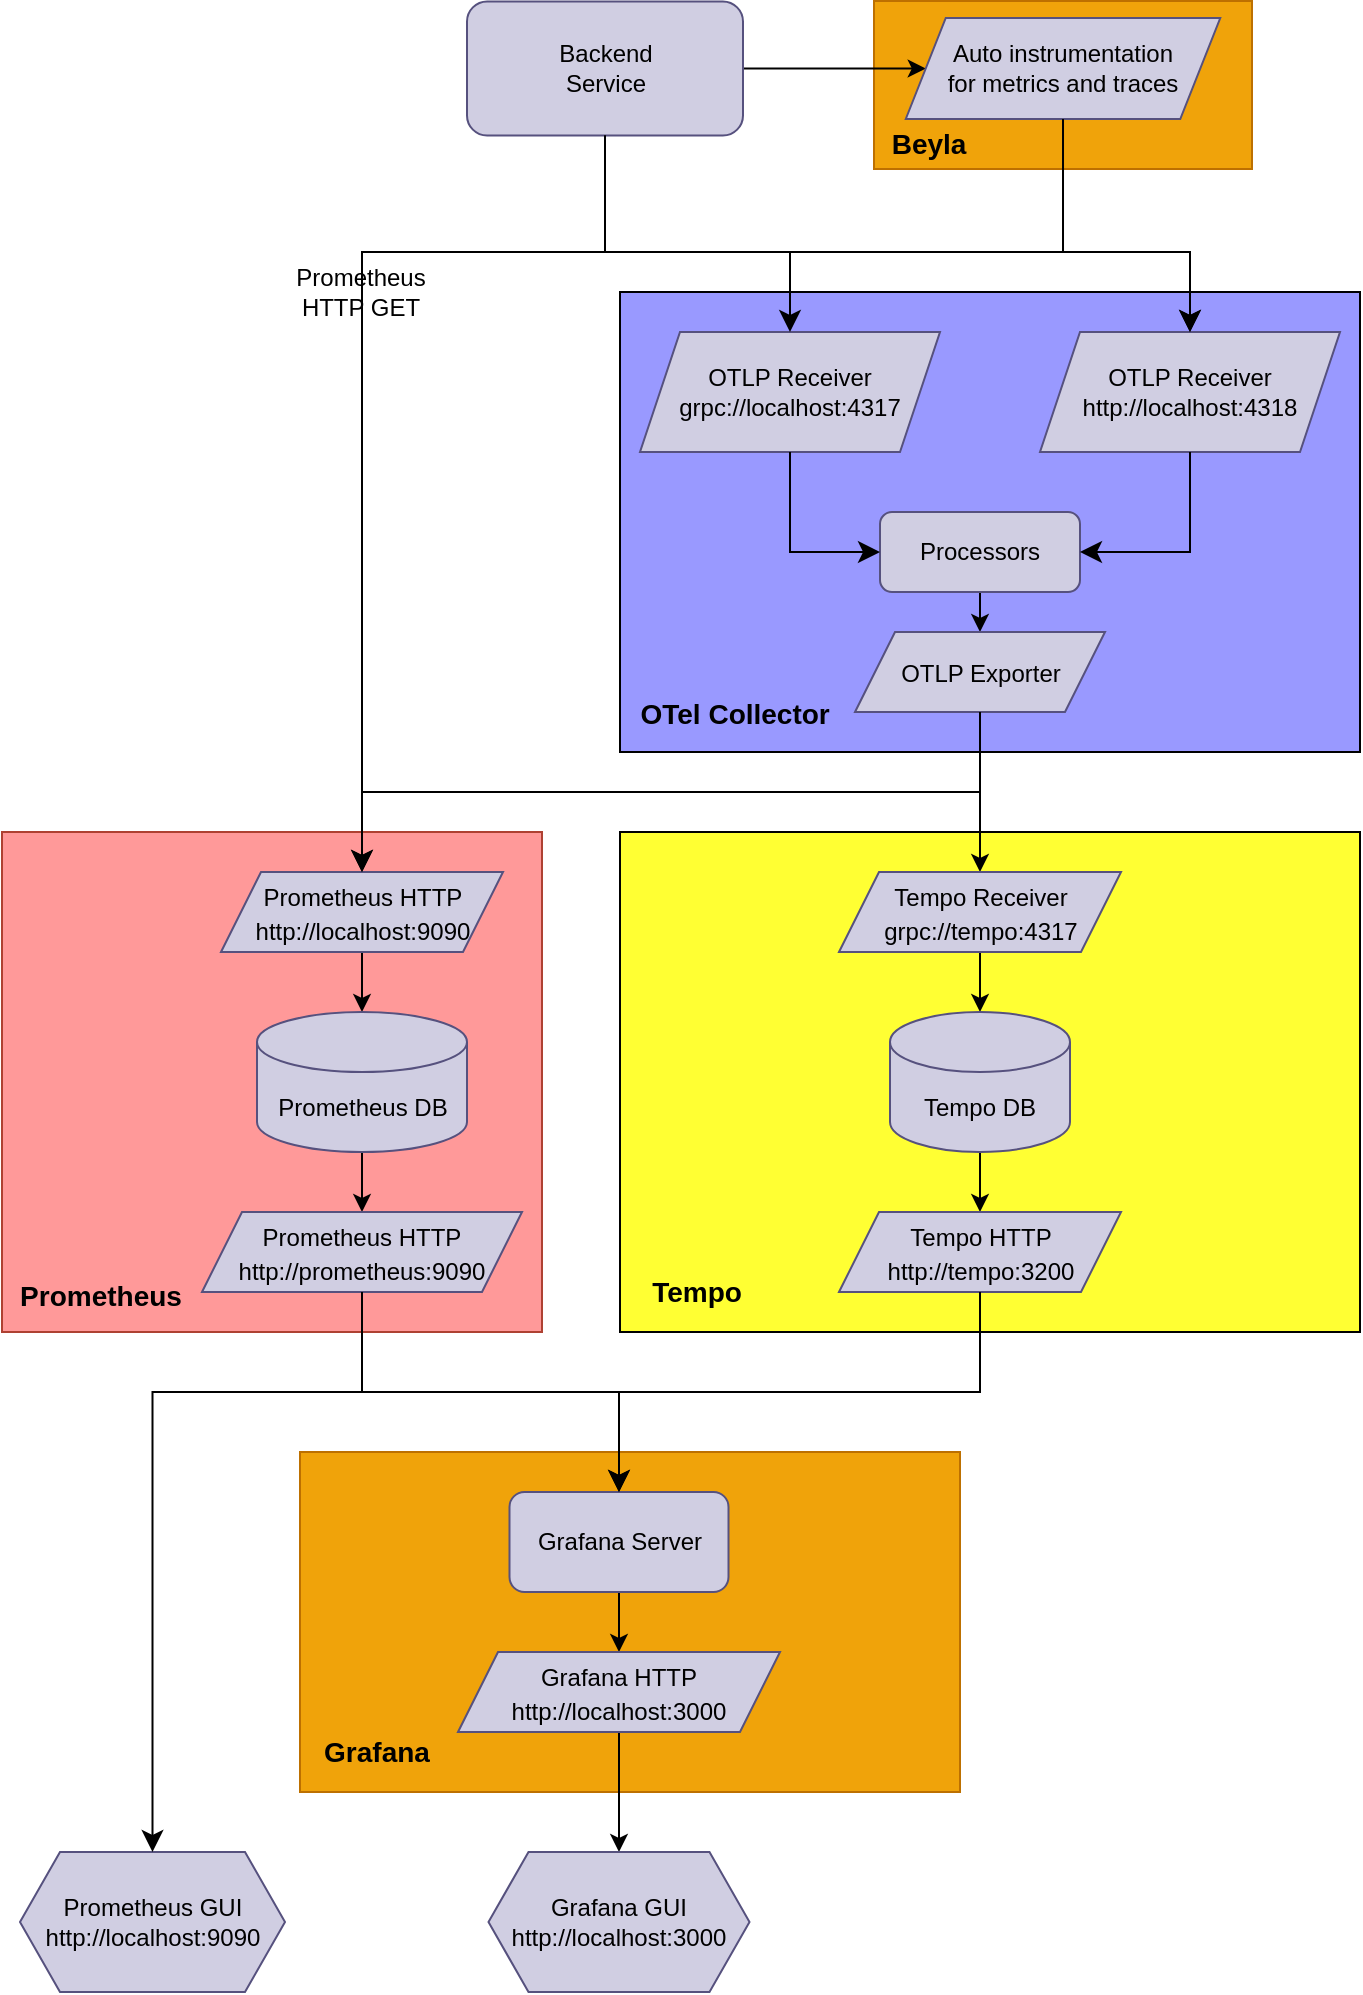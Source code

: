 <mxfile scale="3" border="10">
    <diagram id="3u8P1SOjeRHpItyzajtK" name="Page-1">
        <mxGraphModel dx="989" dy="806" grid="0" gridSize="10" guides="1" tooltips="1" connect="1" arrows="1" fold="1" page="1" pageScale="1" pageWidth="827" pageHeight="1169" background="#ffffff" math="0" shadow="0">
            <root>
                <mxCell id="0"/>
                <mxCell id="1" parent="0"/>
                <mxCell id="59" value="" style="rounded=0;whiteSpace=wrap;html=1;fillColor=#f0a30a;fontColor=#000000;strokeColor=#BD7000;" vertex="1" parent="1">
                    <mxGeometry x="517" y="24.5" width="189" height="84" as="geometry"/>
                </mxCell>
                <mxCell id="60" value="" style="edgeStyle=none;html=1;fontColor=#000000;strokeColor=#000000;entryX=0;entryY=0.5;entryDx=0;entryDy=0;" edge="1" parent="1" source="2" target="62">
                    <mxGeometry relative="1" as="geometry"/>
                </mxCell>
                <mxCell id="2" value="&lt;font color=&quot;#000000&quot;&gt;Backend&lt;br&gt;Service&lt;/font&gt;" style="rounded=1;whiteSpace=wrap;html=1;fillColor=#d0cee2;strokeColor=#56517e;" parent="1" vertex="1">
                    <mxGeometry x="313.5" y="24.75" width="138" height="67" as="geometry"/>
                </mxCell>
                <mxCell id="3" value="" style="rounded=0;whiteSpace=wrap;html=1;fillColor=#9999FF;" parent="1" vertex="1">
                    <mxGeometry x="390" y="170" width="370" height="230" as="geometry"/>
                </mxCell>
                <mxCell id="4" value="&lt;font color=&quot;#000000&quot;&gt;OTLP Receiver&lt;br&gt;grpc://localhost:4317&lt;/font&gt;" style="shape=parallelogram;perimeter=parallelogramPerimeter;whiteSpace=wrap;html=1;fixedSize=1;fillColor=#d0cee2;strokeColor=#56517e;" parent="1" vertex="1">
                    <mxGeometry x="400" y="190" width="150" height="60" as="geometry"/>
                </mxCell>
                <mxCell id="5" value="&lt;font color=&quot;#000000&quot;&gt;OTLP Receiver&lt;br&gt;http://localhost:4318&lt;/font&gt;" style="shape=parallelogram;perimeter=parallelogramPerimeter;whiteSpace=wrap;html=1;fixedSize=1;fillColor=#d0cee2;strokeColor=#56517e;" parent="1" vertex="1">
                    <mxGeometry x="600" y="190" width="150" height="60" as="geometry"/>
                </mxCell>
                <mxCell id="25" value="" style="edgeStyle=none;html=1;fontSize=14;strokeColor=#000000;" parent="1" source="7" target="23" edge="1">
                    <mxGeometry relative="1" as="geometry"/>
                </mxCell>
                <mxCell id="7" value="&lt;font color=&quot;#000000&quot;&gt;Processors&lt;/font&gt;" style="rounded=1;whiteSpace=wrap;html=1;fillColor=#d0cee2;strokeColor=#56517e;" parent="1" vertex="1">
                    <mxGeometry x="520" y="280" width="100" height="40" as="geometry"/>
                </mxCell>
                <mxCell id="12" value="" style="edgeStyle=elbowEdgeStyle;elbow=vertical;endArrow=classic;html=1;curved=0;rounded=0;endSize=8;startSize=8;exitX=0.5;exitY=1;exitDx=0;exitDy=0;entryX=0.5;entryY=0;entryDx=0;entryDy=0;strokeColor=#000000;" parent="1" source="2" target="5" edge="1">
                    <mxGeometry width="50" height="50" relative="1" as="geometry">
                        <mxPoint x="660" y="160" as="sourcePoint"/>
                        <mxPoint x="710" y="110" as="targetPoint"/>
                        <Array as="points">
                            <mxPoint x="620" y="150"/>
                        </Array>
                    </mxGeometry>
                </mxCell>
                <mxCell id="13" value="" style="edgeStyle=elbowEdgeStyle;elbow=vertical;endArrow=classic;html=1;curved=0;rounded=0;endSize=8;startSize=8;exitX=0.5;exitY=1;exitDx=0;exitDy=0;entryX=0.5;entryY=0;entryDx=0;entryDy=0;strokeColor=#000000;" parent="1" source="2" target="4" edge="1">
                    <mxGeometry width="50" height="50" relative="1" as="geometry">
                        <mxPoint x="580" y="120" as="sourcePoint"/>
                        <mxPoint x="685" y="200" as="targetPoint"/>
                        <Array as="points">
                            <mxPoint x="520" y="150"/>
                        </Array>
                    </mxGeometry>
                </mxCell>
                <mxCell id="17" value="" style="edgeStyle=elbowEdgeStyle;elbow=horizontal;endArrow=classic;html=1;curved=0;rounded=0;endSize=8;startSize=8;exitX=0.5;exitY=1;exitDx=0;exitDy=0;entryX=1;entryY=0.5;entryDx=0;entryDy=0;strokeColor=#000000;" parent="1" source="5" target="7" edge="1">
                    <mxGeometry width="50" height="50" relative="1" as="geometry">
                        <mxPoint x="670" y="330" as="sourcePoint"/>
                        <mxPoint x="720" y="280" as="targetPoint"/>
                        <Array as="points">
                            <mxPoint x="675" y="290"/>
                        </Array>
                    </mxGeometry>
                </mxCell>
                <mxCell id="18" value="" style="edgeStyle=elbowEdgeStyle;elbow=horizontal;endArrow=classic;html=1;curved=0;rounded=0;endSize=8;startSize=8;exitX=0.5;exitY=1;exitDx=0;exitDy=0;entryX=0;entryY=0.5;entryDx=0;entryDy=0;strokeColor=#000000;" parent="1" source="4" target="7" edge="1">
                    <mxGeometry width="50" height="50" relative="1" as="geometry">
                        <mxPoint x="685" y="260" as="sourcePoint"/>
                        <mxPoint x="630" y="310" as="targetPoint"/>
                        <Array as="points">
                            <mxPoint x="475" y="280"/>
                        </Array>
                    </mxGeometry>
                </mxCell>
                <mxCell id="20" value="&lt;font color=&quot;#000000&quot; style=&quot;font-size: 14px;&quot;&gt;OTel Collector&amp;nbsp;&lt;/font&gt;" style="text;strokeColor=none;fillColor=none;html=1;fontSize=24;fontStyle=1;verticalAlign=middle;align=center;" parent="1" vertex="1">
                    <mxGeometry x="399" y="358" width="100" height="40" as="geometry"/>
                </mxCell>
                <mxCell id="22" value="" style="rounded=0;whiteSpace=wrap;html=1;fontSize=14;fillColor=#FFFF33;" parent="1" vertex="1">
                    <mxGeometry x="390" y="440" width="370" height="250" as="geometry"/>
                </mxCell>
                <mxCell id="30" value="" style="edgeStyle=none;html=1;fontSize=12;strokeColor=#000000;" parent="1" source="23" target="27" edge="1">
                    <mxGeometry relative="1" as="geometry"/>
                </mxCell>
                <mxCell id="23" value="&lt;font color=&quot;#000000&quot; style=&quot;font-size: 12px;&quot;&gt;OTLP Exporter&lt;/font&gt;" style="shape=parallelogram;perimeter=parallelogramPerimeter;whiteSpace=wrap;html=1;fixedSize=1;fontSize=14;fillColor=#d0cee2;strokeColor=#56517e;" parent="1" vertex="1">
                    <mxGeometry x="507.5" y="340" width="125" height="40" as="geometry"/>
                </mxCell>
                <mxCell id="26" value="&lt;font color=&quot;#000000&quot; style=&quot;font-size: 14px;&quot;&gt;Tempo&lt;br&gt;&lt;/font&gt;" style="text;strokeColor=none;fillColor=none;html=1;fontSize=24;fontStyle=1;verticalAlign=middle;align=center;" parent="1" vertex="1">
                    <mxGeometry x="393" y="647" width="69" height="40" as="geometry"/>
                </mxCell>
                <mxCell id="31" value="" style="edgeStyle=none;html=1;fontSize=12;strokeColor=#000000;" parent="1" source="27" target="29" edge="1">
                    <mxGeometry relative="1" as="geometry"/>
                </mxCell>
                <mxCell id="27" value="&lt;font style=&quot;font-size: 12px;&quot;&gt;&lt;font color=&quot;#000000&quot;&gt;Tempo Receiver&lt;br&gt;grpc://tempo:4317&lt;/font&gt;&lt;br&gt;&lt;/font&gt;" style="shape=parallelogram;perimeter=parallelogramPerimeter;whiteSpace=wrap;html=1;fixedSize=1;fontSize=14;fillColor=#d0cee2;strokeColor=#56517e;" parent="1" vertex="1">
                    <mxGeometry x="499.5" y="460" width="141" height="40" as="geometry"/>
                </mxCell>
                <mxCell id="33" value="" style="edgeStyle=none;html=1;fontSize=12;strokeColor=#000000;" parent="1" source="29" target="32" edge="1">
                    <mxGeometry relative="1" as="geometry"/>
                </mxCell>
                <mxCell id="29" value="&lt;font color=&quot;#000000&quot;&gt;Tempo DB&lt;/font&gt;" style="shape=cylinder3;whiteSpace=wrap;html=1;boundedLbl=1;backgroundOutline=1;size=15;fontSize=12;fillColor=#d0cee2;strokeColor=#56517e;" parent="1" vertex="1">
                    <mxGeometry x="525" y="530" width="90" height="70" as="geometry"/>
                </mxCell>
                <mxCell id="32" value="&lt;font style=&quot;font-size: 12px;&quot;&gt;&lt;font color=&quot;#000000&quot;&gt;Tempo HTTP&lt;br&gt;http://tempo:3200&lt;/font&gt;&lt;br&gt;&lt;/font&gt;" style="shape=parallelogram;perimeter=parallelogramPerimeter;whiteSpace=wrap;html=1;fixedSize=1;fontSize=14;fillColor=#d0cee2;strokeColor=#56517e;" parent="1" vertex="1">
                    <mxGeometry x="499.5" y="630" width="141" height="40" as="geometry"/>
                </mxCell>
                <mxCell id="35" value="" style="rounded=0;whiteSpace=wrap;html=1;fontSize=14;fillColor=#FF9999;strokeColor=#ae4132;" parent="1" vertex="1">
                    <mxGeometry x="81" y="440" width="270" height="250" as="geometry"/>
                </mxCell>
                <mxCell id="36" value="&lt;p style=&quot;line-height: 70%;&quot;&gt;&lt;font color=&quot;#000000&quot; style=&quot;font-size: 14px;&quot;&gt;Prometheus&lt;br&gt;&lt;/font&gt;&lt;/p&gt;" style="text;strokeColor=none;fillColor=none;html=1;fontSize=24;fontStyle=1;verticalAlign=middle;align=center;" parent="1" vertex="1">
                    <mxGeometry x="94" y="652" width="71" height="36" as="geometry"/>
                </mxCell>
                <mxCell id="37" value="" style="edgeStyle=none;html=1;fontSize=12;strokeColor=#000000;" parent="1" source="38" target="40" edge="1">
                    <mxGeometry relative="1" as="geometry"/>
                </mxCell>
                <mxCell id="38" value="&lt;font style=&quot;font-size: 12px;&quot;&gt;&lt;font color=&quot;#000000&quot;&gt;Prometheus HTTP&lt;br&gt;http://localhost:9090&lt;/font&gt;&lt;br&gt;&lt;/font&gt;" style="shape=parallelogram;perimeter=parallelogramPerimeter;whiteSpace=wrap;html=1;fixedSize=1;fontSize=14;fillColor=#d0cee2;strokeColor=#56517e;" parent="1" vertex="1">
                    <mxGeometry x="190.5" y="460" width="141" height="40" as="geometry"/>
                </mxCell>
                <mxCell id="39" value="" style="edgeStyle=none;html=1;fontSize=12;strokeColor=#000000;" parent="1" source="40" target="41" edge="1">
                    <mxGeometry relative="1" as="geometry"/>
                </mxCell>
                <mxCell id="40" value="&lt;font color=&quot;#000000&quot;&gt;Prometheus DB&lt;/font&gt;" style="shape=cylinder3;whiteSpace=wrap;html=1;boundedLbl=1;backgroundOutline=1;size=15;fontSize=12;fillColor=#d0cee2;strokeColor=#56517e;" parent="1" vertex="1">
                    <mxGeometry x="208.5" y="530" width="105" height="70" as="geometry"/>
                </mxCell>
                <mxCell id="41" value="&lt;font style=&quot;font-size: 12px;&quot;&gt;&lt;font color=&quot;#000000&quot;&gt;Prometheus HTTP&lt;br&gt;http://prometheus:9090&lt;/font&gt;&lt;br&gt;&lt;/font&gt;" style="shape=parallelogram;perimeter=parallelogramPerimeter;whiteSpace=wrap;html=1;fixedSize=1;fontSize=14;fillColor=#d0cee2;strokeColor=#56517e;" parent="1" vertex="1">
                    <mxGeometry x="181" y="630" width="160" height="40" as="geometry"/>
                </mxCell>
                <mxCell id="42" value="" style="edgeStyle=elbowEdgeStyle;elbow=horizontal;endArrow=classic;html=1;curved=0;rounded=0;endSize=8;startSize=8;fontSize=12;entryX=0.5;entryY=0;entryDx=0;entryDy=0;strokeColor=#000000;" parent="1" target="38" edge="1">
                    <mxGeometry width="50" height="50" relative="1" as="geometry">
                        <mxPoint x="570" y="150" as="sourcePoint"/>
                        <mxPoint x="320" y="150" as="targetPoint"/>
                        <Array as="points">
                            <mxPoint x="261" y="337"/>
                            <mxPoint x="245" y="279"/>
                            <mxPoint x="270" y="200"/>
                        </Array>
                    </mxGeometry>
                </mxCell>
                <mxCell id="43" value="&lt;font color=&quot;#000000&quot;&gt;Prometheus&lt;br&gt;HTTP GET&lt;/font&gt;" style="edgeLabel;html=1;align=center;verticalAlign=middle;resizable=0;points=[];fontSize=12;labelBackgroundColor=none;" parent="42" vertex="1" connectable="0">
                    <mxGeometry x="0.122" y="-1" relative="1" as="geometry">
                        <mxPoint y="-19" as="offset"/>
                    </mxGeometry>
                </mxCell>
                <mxCell id="44" value="" style="rounded=0;whiteSpace=wrap;html=1;fontSize=12;fillColor=#f0a30a;fontColor=#000000;strokeColor=#BD7000;" parent="1" vertex="1">
                    <mxGeometry x="230" y="750" width="330" height="170" as="geometry"/>
                </mxCell>
                <mxCell id="52" value="" style="edgeStyle=none;html=1;fontSize=12;strokeColor=#000000;" parent="1" source="46" target="47" edge="1">
                    <mxGeometry relative="1" as="geometry"/>
                </mxCell>
                <mxCell id="46" value="&lt;font color=&quot;#000000&quot;&gt;Grafana Server&lt;/font&gt;" style="rounded=1;whiteSpace=wrap;html=1;fontSize=12;fillColor=#d0cee2;strokeColor=#56517e;" parent="1" vertex="1">
                    <mxGeometry x="334.75" y="770" width="109.5" height="50" as="geometry"/>
                </mxCell>
                <mxCell id="53" value="" style="edgeStyle=none;html=1;fontSize=12;strokeColor=#000000;" parent="1" source="47" target="51" edge="1">
                    <mxGeometry relative="1" as="geometry"/>
                </mxCell>
                <mxCell id="47" value="&lt;font style=&quot;font-size: 12px;&quot;&gt;&lt;font color=&quot;#000000&quot;&gt;Grafana HTTP&lt;br&gt;http://localhost:3000&lt;/font&gt;&lt;br&gt;&lt;/font&gt;" style="shape=parallelogram;perimeter=parallelogramPerimeter;whiteSpace=wrap;html=1;fixedSize=1;fontSize=14;fillColor=#d0cee2;strokeColor=#56517e;" parent="1" vertex="1">
                    <mxGeometry x="309" y="850" width="161" height="40" as="geometry"/>
                </mxCell>
                <mxCell id="48" value="&lt;font color=&quot;#000000&quot; style=&quot;font-size: 14px;&quot;&gt;Grafana&lt;/font&gt;" style="text;strokeColor=none;fillColor=none;html=1;fontSize=24;fontStyle=1;verticalAlign=middle;align=center;" parent="1" vertex="1">
                    <mxGeometry x="242.5" y="877" width="51" height="40" as="geometry"/>
                </mxCell>
                <mxCell id="49" value="" style="edgeStyle=elbowEdgeStyle;elbow=vertical;endArrow=classic;html=1;curved=0;rounded=0;endSize=8;startSize=8;fontSize=12;entryX=0.5;entryY=0;entryDx=0;entryDy=0;exitX=0.5;exitY=1;exitDx=0;exitDy=0;strokeColor=#000000;" parent="1" source="41" target="46" edge="1">
                    <mxGeometry width="50" height="50" relative="1" as="geometry">
                        <mxPoint x="290" y="650" as="sourcePoint"/>
                        <mxPoint x="340" y="600" as="targetPoint"/>
                        <Array as="points">
                            <mxPoint x="330" y="720"/>
                        </Array>
                    </mxGeometry>
                </mxCell>
                <mxCell id="50" value="" style="edgeStyle=elbowEdgeStyle;elbow=vertical;endArrow=classic;html=1;curved=0;rounded=0;endSize=8;startSize=8;fontSize=12;exitX=0.5;exitY=1;exitDx=0;exitDy=0;entryX=0.5;entryY=0;entryDx=0;entryDy=0;strokeColor=#000000;" parent="1" source="32" target="46" edge="1">
                    <mxGeometry width="50" height="50" relative="1" as="geometry">
                        <mxPoint x="640" y="830" as="sourcePoint"/>
                        <mxPoint x="690" y="780" as="targetPoint"/>
                    </mxGeometry>
                </mxCell>
                <mxCell id="51" value="&lt;font color=&quot;#000000&quot;&gt;Grafana GUI&lt;br&gt;http://localhost:3000&lt;/font&gt;" style="shape=hexagon;perimeter=hexagonPerimeter2;whiteSpace=wrap;html=1;fixedSize=1;fontSize=12;fillColor=#d0cee2;strokeColor=#56517e;" parent="1" vertex="1">
                    <mxGeometry x="324.25" y="950" width="130.5" height="70" as="geometry"/>
                </mxCell>
                <mxCell id="54" value="&lt;font color=&quot;#000000&quot;&gt;Prometheus GUI&lt;br&gt;http://localhost:9090&lt;/font&gt;" style="shape=hexagon;perimeter=hexagonPerimeter2;whiteSpace=wrap;html=1;fixedSize=1;fontSize=12;fillColor=#d0cee2;strokeColor=#56517e;" parent="1" vertex="1">
                    <mxGeometry x="90" y="950" width="132.5" height="70" as="geometry"/>
                </mxCell>
                <mxCell id="55" value="" style="edgeStyle=elbowEdgeStyle;elbow=vertical;endArrow=classic;html=1;curved=0;rounded=0;endSize=8;startSize=8;fontSize=12;exitX=0.5;exitY=1;exitDx=0;exitDy=0;entryX=0.5;entryY=0;entryDx=0;entryDy=0;strokeColor=#000000;" parent="1" source="41" target="54" edge="1">
                    <mxGeometry width="50" height="50" relative="1" as="geometry">
                        <mxPoint x="160" y="730" as="sourcePoint"/>
                        <mxPoint x="210" y="680" as="targetPoint"/>
                        <Array as="points">
                            <mxPoint x="220" y="720"/>
                        </Array>
                    </mxGeometry>
                </mxCell>
                <mxCell id="57" value="" style="edgeStyle=elbowEdgeStyle;elbow=vertical;endArrow=classic;html=1;curved=0;rounded=0;endSize=8;startSize=8;fontSize=12;exitX=0.5;exitY=1;exitDx=0;exitDy=0;entryX=0.5;entryY=0;entryDx=0;entryDy=0;strokeColor=#000000;" edge="1" parent="1" source="23" target="38">
                    <mxGeometry width="50" height="50" relative="1" as="geometry">
                        <mxPoint x="580" y="680.0" as="sourcePoint"/>
                        <mxPoint x="399.5" y="780.0" as="targetPoint"/>
                    </mxGeometry>
                </mxCell>
                <mxCell id="62" value="&lt;font color=&quot;#000000&quot;&gt;Auto instrumentation&lt;br&gt;for metrics and traces&lt;br&gt;&lt;/font&gt;" style="shape=parallelogram;perimeter=parallelogramPerimeter;whiteSpace=wrap;html=1;fixedSize=1;fillColor=#d0cee2;strokeColor=#56517e;" vertex="1" parent="1">
                    <mxGeometry x="532.88" y="33" width="157.25" height="50.5" as="geometry"/>
                </mxCell>
                <mxCell id="64" value="" style="edgeStyle=elbowEdgeStyle;elbow=vertical;endArrow=classic;html=1;curved=0;rounded=0;endSize=8;startSize=8;exitX=0.5;exitY=1;exitDx=0;exitDy=0;entryX=0.5;entryY=0;entryDx=0;entryDy=0;strokeColor=#000000;" edge="1" parent="1" source="62" target="5">
                    <mxGeometry width="50" height="50" relative="1" as="geometry">
                        <mxPoint x="390" y="110" as="sourcePoint"/>
                        <mxPoint x="485" y="200" as="targetPoint"/>
                        <Array as="points">
                            <mxPoint x="601" y="150"/>
                        </Array>
                    </mxGeometry>
                </mxCell>
                <mxCell id="65" value="&lt;font color=&quot;#000000&quot; style=&quot;font-size: 14px;&quot;&gt;Beyla&lt;/font&gt;" style="text;strokeColor=none;fillColor=none;html=1;fontSize=24;fontStyle=1;verticalAlign=middle;align=center;" vertex="1" parent="1">
                    <mxGeometry x="515" y="80" width="57" height="25" as="geometry"/>
                </mxCell>
            </root>
        </mxGraphModel>
    </diagram>
</mxfile>